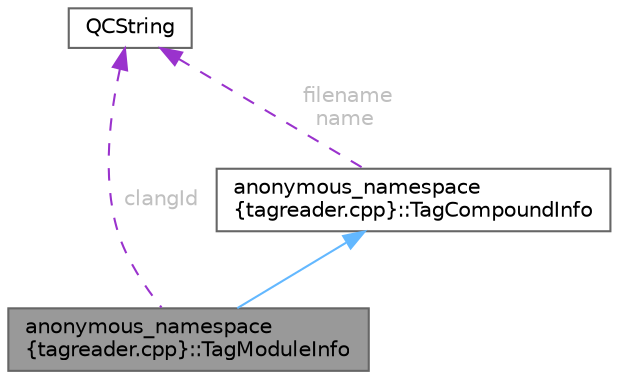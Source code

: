 digraph "anonymous_namespace{tagreader.cpp}::TagModuleInfo"
{
 // INTERACTIVE_SVG=YES
 // LATEX_PDF_SIZE
  bgcolor="transparent";
  edge [fontname=Helvetica,fontsize=10,labelfontname=Helvetica,labelfontsize=10];
  node [fontname=Helvetica,fontsize=10,shape=box,height=0.2,width=0.4];
  Node1 [id="Node000001",label="anonymous_namespace\l\{tagreader.cpp\}::TagModuleInfo",height=0.2,width=0.4,color="gray40", fillcolor="grey60", style="filled", fontcolor="black",tooltip="Container for module specific info that can be read from a tagfile."];
  Node2 -> Node1 [id="edge1_Node000001_Node000002",dir="back",color="steelblue1",style="solid",tooltip=" "];
  Node2 [id="Node000002",label="anonymous_namespace\l\{tagreader.cpp\}::TagCompoundInfo",height=0.2,width=0.4,color="gray40", fillcolor="white", style="filled",URL="$d8/da1/structanonymous__namespace_02tagreader_8cpp_03_1_1_tag_compound_info.html",tooltip="Base class for all compound types."];
  Node3 -> Node2 [id="edge2_Node000002_Node000003",dir="back",color="darkorchid3",style="dashed",tooltip=" ",label=" filename\nname",fontcolor="grey" ];
  Node3 [id="Node000003",label="QCString",height=0.2,width=0.4,color="gray40", fillcolor="white", style="filled",URL="$d9/d45/class_q_c_string.html",tooltip="This is an alternative implementation of QCString."];
  Node3 -> Node1 [id="edge3_Node000001_Node000003",dir="back",color="darkorchid3",style="dashed",tooltip=" ",label=" clangId",fontcolor="grey" ];
}
